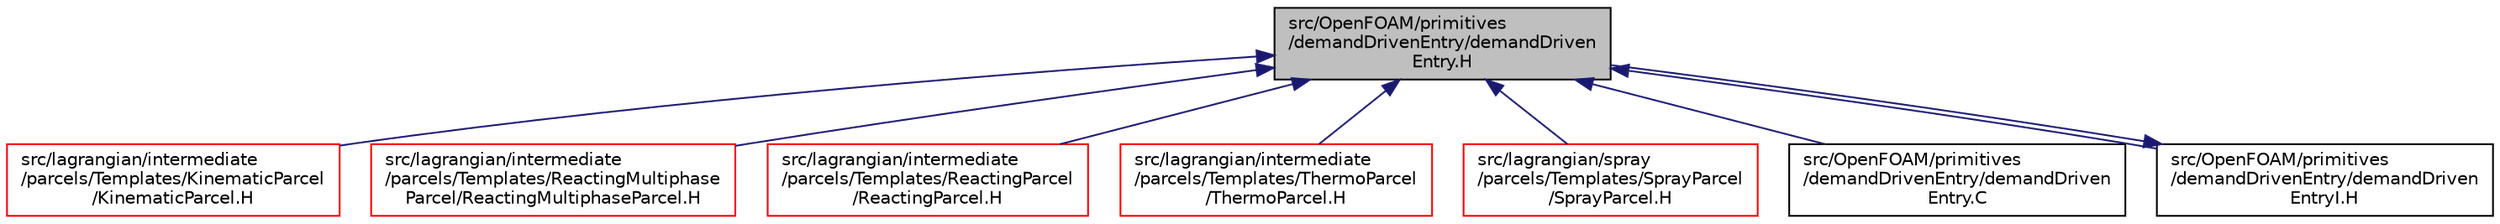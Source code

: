 digraph "src/OpenFOAM/primitives/demandDrivenEntry/demandDrivenEntry.H"
{
  bgcolor="transparent";
  edge [fontname="Helvetica",fontsize="10",labelfontname="Helvetica",labelfontsize="10"];
  node [fontname="Helvetica",fontsize="10",shape=record];
  Node1 [label="src/OpenFOAM/primitives\l/demandDrivenEntry/demandDriven\lEntry.H",height=0.2,width=0.4,color="black", fillcolor="grey75", style="filled", fontcolor="black"];
  Node1 -> Node2 [dir="back",color="midnightblue",fontsize="10",style="solid",fontname="Helvetica"];
  Node2 [label="src/lagrangian/intermediate\l/parcels/Templates/KinematicParcel\l/KinematicParcel.H",height=0.2,width=0.4,color="red",URL="$a06677.html"];
  Node1 -> Node3 [dir="back",color="midnightblue",fontsize="10",style="solid",fontname="Helvetica"];
  Node3 [label="src/lagrangian/intermediate\l/parcels/Templates/ReactingMultiphase\lParcel/ReactingMultiphaseParcel.H",height=0.2,width=0.4,color="red",URL="$a06687.html"];
  Node1 -> Node4 [dir="back",color="midnightblue",fontsize="10",style="solid",fontname="Helvetica"];
  Node4 [label="src/lagrangian/intermediate\l/parcels/Templates/ReactingParcel\l/ReactingParcel.H",height=0.2,width=0.4,color="red",URL="$a06691.html"];
  Node1 -> Node5 [dir="back",color="midnightblue",fontsize="10",style="solid",fontname="Helvetica"];
  Node5 [label="src/lagrangian/intermediate\l/parcels/Templates/ThermoParcel\l/ThermoParcel.H",height=0.2,width=0.4,color="red",URL="$a06696.html"];
  Node1 -> Node6 [dir="back",color="midnightblue",fontsize="10",style="solid",fontname="Helvetica"];
  Node6 [label="src/lagrangian/spray\l/parcels/Templates/SprayParcel\l/SprayParcel.H",height=0.2,width=0.4,color="red",URL="$a07101.html"];
  Node1 -> Node7 [dir="back",color="midnightblue",fontsize="10",style="solid",fontname="Helvetica"];
  Node7 [label="src/OpenFOAM/primitives\l/demandDrivenEntry/demandDriven\lEntry.C",height=0.2,width=0.4,color="black",URL="$a08950.html"];
  Node1 -> Node8 [dir="back",color="midnightblue",fontsize="10",style="solid",fontname="Helvetica"];
  Node8 [label="src/OpenFOAM/primitives\l/demandDrivenEntry/demandDriven\lEntryI.H",height=0.2,width=0.4,color="black",URL="$a08952.html"];
  Node8 -> Node1 [dir="back",color="midnightblue",fontsize="10",style="solid",fontname="Helvetica"];
}
